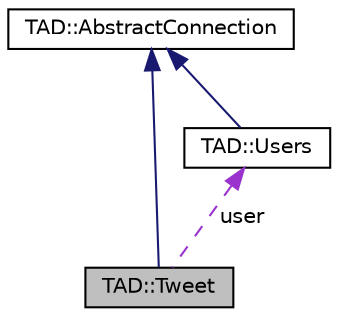 digraph "TAD::Tweet"
{
  edge [fontname="Helvetica",fontsize="10",labelfontname="Helvetica",labelfontsize="10"];
  node [fontname="Helvetica",fontsize="10",shape=record];
  Node2 [label="TAD::Tweet",height=0.2,width=0.4,color="black", fillcolor="grey75", style="filled", fontcolor="black"];
  Node3 -> Node2 [dir="back",color="midnightblue",fontsize="10",style="solid"];
  Node3 [label="TAD::AbstractConnection",height=0.2,width=0.4,color="black", fillcolor="white", style="filled",URL="$class_t_a_d_1_1_abstract_connection.html"];
  Node4 -> Node2 [dir="back",color="darkorchid3",fontsize="10",style="dashed",label=" user" ];
  Node4 [label="TAD::Users",height=0.2,width=0.4,color="black", fillcolor="white", style="filled",URL="$class_t_a_d_1_1_users.html"];
  Node3 -> Node4 [dir="back",color="midnightblue",fontsize="10",style="solid"];
}
